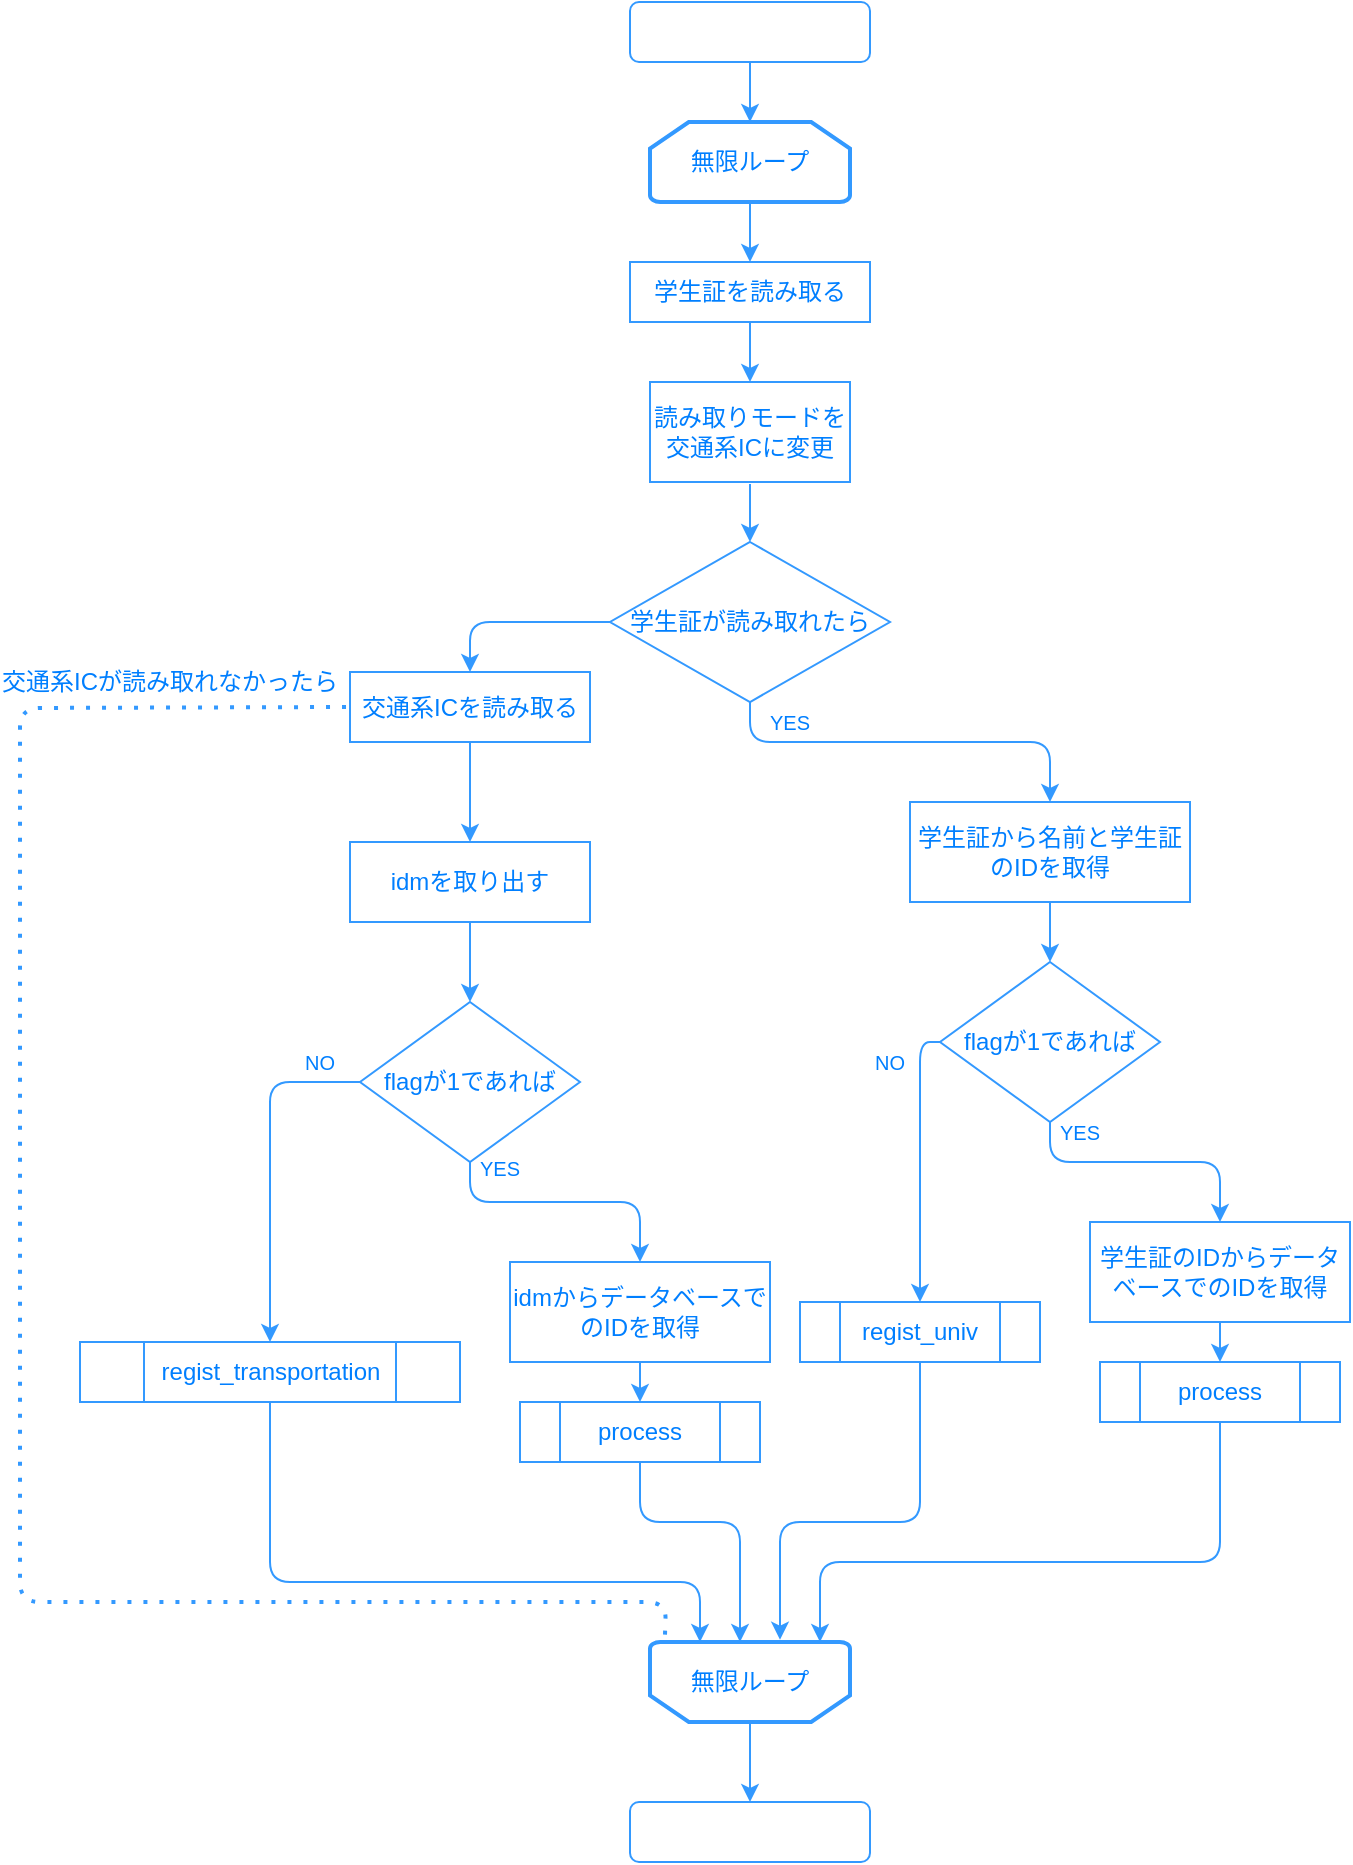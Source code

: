 <mxfile version="13.10.0" type="embed">
    <diagram id="STkELRAIYUjnS2bOVNo3" name="Page-1">
        <mxGraphModel dx="126" dy="1444" grid="1" gridSize="10" guides="1" tooltips="1" connect="1" arrows="1" fold="1" page="1" pageScale="1" pageWidth="850" pageHeight="1100" math="0" shadow="0">
            <root>
                <mxCell id="0"/>
                <mxCell id="1" parent="0"/>
                <mxCell id="3" value="無限ループ" style="strokeWidth=2;html=1;shape=mxgraph.flowchart.loop_limit;whiteSpace=wrap;fillColor=none;strokeColor=#3399FF;fontColor=#007FFF;" parent="1" vertex="1">
                    <mxGeometry x="375" y="30" width="100" height="40" as="geometry"/>
                </mxCell>
                <mxCell id="44" style="edgeStyle=orthogonalEdgeStyle;rounded=0;orthogonalLoop=1;jettySize=auto;html=1;fillColor=none;strokeColor=#3399FF;fontColor=#007FFF;" parent="1" source="4" target="43" edge="1">
                    <mxGeometry relative="1" as="geometry"/>
                </mxCell>
                <mxCell id="4" value="無限ループ" style="strokeWidth=2;html=1;shape=mxgraph.flowchart.loop_limit;whiteSpace=wrap;rotation=0;flipH=0;flipV=1;fillColor=none;strokeColor=#3399FF;fontColor=#007FFF;" parent="1" vertex="1">
                    <mxGeometry x="375" y="790" width="100" height="40" as="geometry"/>
                </mxCell>
                <mxCell id="6" value="学生証を読み取る" style="rounded=0;whiteSpace=wrap;html=1;fillColor=none;strokeColor=#3399FF;fontColor=#007FFF;" parent="1" vertex="1">
                    <mxGeometry x="365" y="100" width="120" height="30" as="geometry"/>
                </mxCell>
                <mxCell id="7" value="読み取りモードを交通系ICに変更" style="rounded=0;whiteSpace=wrap;html=1;fillColor=none;strokeColor=#3399FF;fontColor=#007FFF;" parent="1" vertex="1">
                    <mxGeometry x="375" y="160" width="100" height="50" as="geometry"/>
                </mxCell>
                <mxCell id="8" value="学生証が読み取れたら" style="rhombus;whiteSpace=wrap;html=1;fillColor=none;strokeColor=#3399FF;fontColor=#007FFF;" parent="1" vertex="1">
                    <mxGeometry x="355" y="240" width="140" height="80" as="geometry"/>
                </mxCell>
                <mxCell id="38" style="edgeStyle=orthogonalEdgeStyle;rounded=0;orthogonalLoop=1;jettySize=auto;html=1;fillColor=none;strokeColor=#3399FF;fontColor=#007FFF;" parent="1" source="9" target="11" edge="1">
                    <mxGeometry relative="1" as="geometry"/>
                </mxCell>
                <mxCell id="9" value="学生証から名前と学生証のIDを取得" style="rounded=0;whiteSpace=wrap;html=1;fillColor=none;strokeColor=#3399FF;fontColor=#007FFF;" parent="1" vertex="1">
                    <mxGeometry x="505" y="370" width="140" height="50" as="geometry"/>
                </mxCell>
                <mxCell id="39" style="edgeStyle=orthogonalEdgeStyle;rounded=0;orthogonalLoop=1;jettySize=auto;html=1;entryX=0.5;entryY=0;entryDx=0;entryDy=0;fillColor=none;strokeColor=#3399FF;fontColor=#007FFF;" parent="1" source="10" target="50" edge="1">
                    <mxGeometry relative="1" as="geometry"/>
                </mxCell>
                <mxCell id="10" value="交通系ICを読み取る" style="rounded=0;whiteSpace=wrap;html=1;fillColor=none;strokeColor=#3399FF;fontColor=#007FFF;" parent="1" vertex="1">
                    <mxGeometry x="225" y="305" width="120" height="35" as="geometry"/>
                </mxCell>
                <mxCell id="11" value="flagが1であれば" style="rhombus;whiteSpace=wrap;html=1;fillColor=none;strokeColor=#3399FF;fontColor=#007FFF;" parent="1" vertex="1">
                    <mxGeometry x="520" y="450" width="110" height="80" as="geometry"/>
                </mxCell>
                <mxCell id="13" value="process" style="shape=process;whiteSpace=wrap;html=1;backgroundOutline=1;size=0.167;fillColor=none;strokeColor=#3399FF;fontColor=#007FFF;" parent="1" vertex="1">
                    <mxGeometry x="600" y="650" width="120" height="30" as="geometry"/>
                </mxCell>
                <mxCell id="14" value="regist_univ" style="shape=process;whiteSpace=wrap;html=1;backgroundOutline=1;size=0.167;fillColor=none;strokeColor=#3399FF;fontColor=#007FFF;" parent="1" vertex="1">
                    <mxGeometry x="450" y="620" width="120" height="30" as="geometry"/>
                </mxCell>
                <mxCell id="15" value="" style="endArrow=classic;html=1;exitX=0.5;exitY=1;exitDx=0;exitDy=0;entryX=0.5;entryY=0;entryDx=0;entryDy=0;fillColor=none;strokeColor=#3399FF;fontColor=#007FFF;" parent="1" source="11" target="17" edge="1">
                    <mxGeometry width="50" height="50" relative="1" as="geometry">
                        <mxPoint x="610" y="710" as="sourcePoint"/>
                        <mxPoint x="660" y="570" as="targetPoint"/>
                        <Array as="points">
                            <mxPoint x="575" y="550"/>
                            <mxPoint x="660" y="550"/>
                        </Array>
                    </mxGeometry>
                </mxCell>
                <mxCell id="16" value="" style="endArrow=classic;html=1;exitX=0;exitY=0.5;exitDx=0;exitDy=0;entryX=0.5;entryY=0;entryDx=0;entryDy=0;fillColor=none;strokeColor=#3399FF;fontColor=#007FFF;" parent="1" source="11" target="14" edge="1">
                    <mxGeometry width="50" height="50" relative="1" as="geometry">
                        <mxPoint x="470" y="560" as="sourcePoint"/>
                        <mxPoint x="520" y="510" as="targetPoint"/>
                        <Array as="points">
                            <mxPoint x="510" y="490"/>
                        </Array>
                    </mxGeometry>
                </mxCell>
                <mxCell id="17" value="学生証のIDからデータベースでのIDを取得" style="rounded=0;whiteSpace=wrap;html=1;fillColor=none;strokeColor=#3399FF;fontColor=#007FFF;" parent="1" vertex="1">
                    <mxGeometry x="595" y="580" width="130" height="50" as="geometry"/>
                </mxCell>
                <mxCell id="18" value="" style="endArrow=classic;html=1;exitX=0.5;exitY=1;exitDx=0;exitDy=0;fillColor=none;strokeColor=#3399FF;fontColor=#007FFF;" parent="1" source="17" target="13" edge="1">
                    <mxGeometry width="50" height="50" relative="1" as="geometry">
                        <mxPoint x="640" y="640" as="sourcePoint"/>
                        <mxPoint x="690" y="720" as="targetPoint"/>
                    </mxGeometry>
                </mxCell>
                <mxCell id="19" value="flagが1であれば" style="rhombus;whiteSpace=wrap;html=1;fillColor=none;strokeColor=#3399FF;fontColor=#007FFF;" parent="1" vertex="1">
                    <mxGeometry x="230" y="470" width="110" height="80" as="geometry"/>
                </mxCell>
                <mxCell id="20" value="process" style="shape=process;whiteSpace=wrap;html=1;backgroundOutline=1;size=0.167;fillColor=none;strokeColor=#3399FF;fontColor=#007FFF;" parent="1" vertex="1">
                    <mxGeometry x="310" y="670" width="120" height="30" as="geometry"/>
                </mxCell>
                <mxCell id="21" value="regist_transportation" style="shape=process;whiteSpace=wrap;html=1;backgroundOutline=1;size=0.167;fillColor=none;strokeColor=#3399FF;fontColor=#007FFF;" parent="1" vertex="1">
                    <mxGeometry x="90" y="640" width="190" height="30" as="geometry"/>
                </mxCell>
                <mxCell id="22" value="" style="endArrow=classic;html=1;exitX=0.5;exitY=1;exitDx=0;exitDy=0;entryX=0.5;entryY=0;entryDx=0;entryDy=0;fillColor=none;strokeColor=#3399FF;fontColor=#007FFF;" parent="1" source="19" target="24" edge="1">
                    <mxGeometry width="50" height="50" relative="1" as="geometry">
                        <mxPoint x="320" y="730" as="sourcePoint"/>
                        <mxPoint x="370" y="590" as="targetPoint"/>
                        <Array as="points">
                            <mxPoint x="285" y="570"/>
                            <mxPoint x="370" y="570"/>
                        </Array>
                    </mxGeometry>
                </mxCell>
                <mxCell id="23" value="" style="endArrow=classic;html=1;exitX=0;exitY=0.5;exitDx=0;exitDy=0;entryX=0.5;entryY=0;entryDx=0;entryDy=0;fillColor=none;strokeColor=#3399FF;fontColor=#007FFF;" parent="1" source="19" target="21" edge="1">
                    <mxGeometry width="50" height="50" relative="1" as="geometry">
                        <mxPoint x="180" y="580" as="sourcePoint"/>
                        <mxPoint x="230" y="530" as="targetPoint"/>
                        <Array as="points">
                            <mxPoint x="185" y="510"/>
                        </Array>
                    </mxGeometry>
                </mxCell>
                <mxCell id="24" value="idmからデータベースでのIDを取得" style="rounded=0;whiteSpace=wrap;html=1;fillColor=none;strokeColor=#3399FF;fontColor=#007FFF;" parent="1" vertex="1">
                    <mxGeometry x="305" y="600" width="130" height="50" as="geometry"/>
                </mxCell>
                <mxCell id="25" value="" style="endArrow=classic;html=1;exitX=0.5;exitY=1;exitDx=0;exitDy=0;fillColor=none;strokeColor=#3399FF;fontColor=#007FFF;" parent="1" source="24" target="20" edge="1">
                    <mxGeometry width="50" height="50" relative="1" as="geometry">
                        <mxPoint x="350" y="660" as="sourcePoint"/>
                        <mxPoint x="400" y="740" as="targetPoint"/>
                    </mxGeometry>
                </mxCell>
                <mxCell id="26" value="" style="endArrow=classic;html=1;exitX=0.5;exitY=1;exitDx=0;exitDy=0;entryX=0.65;entryY=1.029;entryDx=0;entryDy=0;entryPerimeter=0;fillColor=none;strokeColor=#3399FF;fontColor=#007FFF;" parent="1" source="14" target="4" edge="1">
                    <mxGeometry width="50" height="50" relative="1" as="geometry">
                        <mxPoint x="540" y="750" as="sourcePoint"/>
                        <mxPoint x="590" y="700" as="targetPoint"/>
                        <Array as="points">
                            <mxPoint x="510" y="730"/>
                            <mxPoint x="440" y="730"/>
                        </Array>
                    </mxGeometry>
                </mxCell>
                <mxCell id="27" value="" style="endArrow=classic;html=1;exitX=0.5;exitY=1;exitDx=0;exitDy=0;entryX=0.85;entryY=1;entryDx=0;entryDy=0;entryPerimeter=0;fillColor=none;strokeColor=#3399FF;fontColor=#007FFF;" parent="1" source="13" target="4" edge="1">
                    <mxGeometry width="50" height="50" relative="1" as="geometry">
                        <mxPoint x="620" y="820" as="sourcePoint"/>
                        <mxPoint x="670" y="770" as="targetPoint"/>
                        <Array as="points">
                            <mxPoint x="660" y="750"/>
                            <mxPoint x="460" y="750"/>
                        </Array>
                    </mxGeometry>
                </mxCell>
                <mxCell id="28" value="" style="endArrow=classic;html=1;exitX=0.5;exitY=1;exitDx=0;exitDy=0;entryX=0.45;entryY=1;entryDx=0;entryDy=0;entryPerimeter=0;fillColor=none;strokeColor=#3399FF;fontColor=#007FFF;" parent="1" source="20" target="4" edge="1">
                    <mxGeometry width="50" height="50" relative="1" as="geometry">
                        <mxPoint x="240" y="830" as="sourcePoint"/>
                        <mxPoint x="290" y="780" as="targetPoint"/>
                        <Array as="points">
                            <mxPoint x="370" y="730"/>
                            <mxPoint x="420" y="730"/>
                        </Array>
                    </mxGeometry>
                </mxCell>
                <mxCell id="29" value="" style="endArrow=classic;html=1;exitX=0.5;exitY=1;exitDx=0;exitDy=0;entryX=0.25;entryY=1;entryDx=0;entryDy=0;entryPerimeter=0;fillColor=none;strokeColor=#3399FF;fontColor=#007FFF;" parent="1" source="21" target="4" edge="1">
                    <mxGeometry width="50" height="50" relative="1" as="geometry">
                        <mxPoint x="210" y="780" as="sourcePoint"/>
                        <mxPoint x="260" y="730" as="targetPoint"/>
                        <Array as="points">
                            <mxPoint x="185" y="760"/>
                            <mxPoint x="400" y="760"/>
                        </Array>
                    </mxGeometry>
                </mxCell>
                <mxCell id="30" value="" style="endArrow=none;dashed=1;html=1;dashPattern=1 3;strokeWidth=2;entryX=0;entryY=0.5;entryDx=0;entryDy=0;exitX=0.075;exitY=1.092;exitDx=0;exitDy=0;exitPerimeter=0;fillColor=none;strokeColor=#3399FF;fontColor=#007FFF;" parent="1" source="4" target="10" edge="1">
                    <mxGeometry width="50" height="50" relative="1" as="geometry">
                        <mxPoint x="70" y="860" as="sourcePoint"/>
                        <mxPoint x="60" y="530" as="targetPoint"/>
                        <Array as="points">
                            <mxPoint x="383" y="770"/>
                            <mxPoint x="60" y="770"/>
                            <mxPoint x="60" y="323"/>
                        </Array>
                    </mxGeometry>
                </mxCell>
                <mxCell id="31" value="" style="endArrow=classic;html=1;exitX=0.5;exitY=1;exitDx=0;exitDy=0;exitPerimeter=0;entryX=0.5;entryY=0;entryDx=0;entryDy=0;fillColor=none;strokeColor=#3399FF;fontColor=#007FFF;" parent="1" source="3" target="6" edge="1">
                    <mxGeometry width="50" height="50" relative="1" as="geometry">
                        <mxPoint x="210" y="310" as="sourcePoint"/>
                        <mxPoint x="260" y="260" as="targetPoint"/>
                    </mxGeometry>
                </mxCell>
                <mxCell id="32" value="" style="endArrow=classic;html=1;exitX=0.5;exitY=1;exitDx=0;exitDy=0;entryX=0.5;entryY=0;entryDx=0;entryDy=0;fillColor=none;strokeColor=#3399FF;fontColor=#007FFF;" parent="1" source="6" target="7" edge="1">
                    <mxGeometry width="50" height="50" relative="1" as="geometry">
                        <mxPoint x="250" y="350" as="sourcePoint"/>
                        <mxPoint x="300" y="300" as="targetPoint"/>
                    </mxGeometry>
                </mxCell>
                <mxCell id="33" value="" style="endArrow=classic;html=1;entryX=0.5;entryY=0;entryDx=0;entryDy=0;fillColor=none;strokeColor=#3399FF;fontColor=#007FFF;" parent="1" target="8" edge="1">
                    <mxGeometry width="50" height="50" relative="1" as="geometry">
                        <mxPoint x="425" y="211" as="sourcePoint"/>
                        <mxPoint x="320" y="280" as="targetPoint"/>
                    </mxGeometry>
                </mxCell>
                <mxCell id="36" value="" style="endArrow=classic;html=1;exitX=0;exitY=0.5;exitDx=0;exitDy=0;entryX=0.5;entryY=0;entryDx=0;entryDy=0;fillColor=none;strokeColor=#3399FF;fontColor=#007FFF;" parent="1" source="8" target="10" edge="1">
                    <mxGeometry width="50" height="50" relative="1" as="geometry">
                        <mxPoint x="230" y="340" as="sourcePoint"/>
                        <mxPoint x="280" y="290" as="targetPoint"/>
                        <Array as="points">
                            <mxPoint x="285" y="280"/>
                        </Array>
                    </mxGeometry>
                </mxCell>
                <mxCell id="37" value="" style="endArrow=classic;html=1;exitX=0.5;exitY=1;exitDx=0;exitDy=0;entryX=0.5;entryY=0;entryDx=0;entryDy=0;fillColor=none;strokeColor=#3399FF;fontColor=#007FFF;" parent="1" source="8" target="9" edge="1">
                    <mxGeometry width="50" height="50" relative="1" as="geometry">
                        <mxPoint x="410" y="440" as="sourcePoint"/>
                        <mxPoint x="460" y="390" as="targetPoint"/>
                        <Array as="points">
                            <mxPoint x="425" y="340"/>
                            <mxPoint x="575" y="340"/>
                        </Array>
                    </mxGeometry>
                </mxCell>
                <mxCell id="40" value="交通系ICが読み取れなかったら" style="text;html=1;fillColor=none;align=center;verticalAlign=middle;whiteSpace=wrap;rounded=0;fontColor=#007FFF;" parent="1" vertex="1">
                    <mxGeometry x="50" y="300" width="170" height="20" as="geometry"/>
                </mxCell>
                <mxCell id="42" style="edgeStyle=orthogonalEdgeStyle;rounded=0;orthogonalLoop=1;jettySize=auto;html=1;entryX=0.5;entryY=0;entryDx=0;entryDy=0;entryPerimeter=0;fillColor=none;strokeColor=#3399FF;fontColor=#007FFF;" parent="1" source="41" target="3" edge="1">
                    <mxGeometry relative="1" as="geometry"/>
                </mxCell>
                <mxCell id="41" value="" style="rounded=1;whiteSpace=wrap;html=1;fillColor=none;strokeColor=#3399FF;fontColor=#007FFF;" parent="1" vertex="1">
                    <mxGeometry x="365" y="-30" width="120" height="30" as="geometry"/>
                </mxCell>
                <mxCell id="43" value="" style="rounded=1;whiteSpace=wrap;html=1;fillColor=none;strokeColor=#3399FF;fontColor=#007FFF;" parent="1" vertex="1">
                    <mxGeometry x="365" y="870" width="120" height="30" as="geometry"/>
                </mxCell>
                <mxCell id="45" value="YES" style="text;html=1;strokeColor=none;fillColor=none;align=center;verticalAlign=middle;whiteSpace=wrap;rounded=0;fontColor=#007FFF;fontSize=10;" parent="1" vertex="1">
                    <mxGeometry x="425" y="320" width="40" height="20" as="geometry"/>
                </mxCell>
                <mxCell id="46" value="YES" style="text;html=1;strokeColor=none;fillColor=none;align=center;verticalAlign=middle;whiteSpace=wrap;rounded=0;fontColor=#007FFF;fontSize=10;" parent="1" vertex="1">
                    <mxGeometry x="570" y="525" width="40" height="20" as="geometry"/>
                </mxCell>
                <mxCell id="47" value="YES" style="text;html=1;strokeColor=none;fillColor=none;align=center;verticalAlign=middle;whiteSpace=wrap;rounded=0;fontColor=#007FFF;fontSize=10;" parent="1" vertex="1">
                    <mxGeometry x="280" y="543" width="40" height="20" as="geometry"/>
                </mxCell>
                <mxCell id="48" value="NO" style="text;html=1;strokeColor=none;fillColor=none;align=center;verticalAlign=middle;whiteSpace=wrap;rounded=0;fontColor=#007FFF;fontSize=10;" parent="1" vertex="1">
                    <mxGeometry x="190" y="490" width="40" height="20" as="geometry"/>
                </mxCell>
                <mxCell id="49" value="NO" style="text;html=1;strokeColor=none;fillColor=none;align=center;verticalAlign=middle;whiteSpace=wrap;rounded=0;fontColor=#007FFF;fontSize=10;" parent="1" vertex="1">
                    <mxGeometry x="475" y="490" width="40" height="20" as="geometry"/>
                </mxCell>
                <mxCell id="52" style="edgeStyle=orthogonalEdgeStyle;rounded=0;orthogonalLoop=1;jettySize=auto;html=1;entryX=0.5;entryY=0;entryDx=0;entryDy=0;fillColor=none;strokeColor=#3399FF;fontColor=#007FFF;" edge="1" parent="1" source="50" target="19">
                    <mxGeometry relative="1" as="geometry"/>
                </mxCell>
                <mxCell id="50" value="idmを取り出す" style="rounded=0;whiteSpace=wrap;html=1;fillColor=none;strokeColor=#3399FF;fontColor=#007FFF;" vertex="1" parent="1">
                    <mxGeometry x="225" y="390" width="120" height="40" as="geometry"/>
                </mxCell>
            </root>
        </mxGraphModel>
    </diagram>
</mxfile>